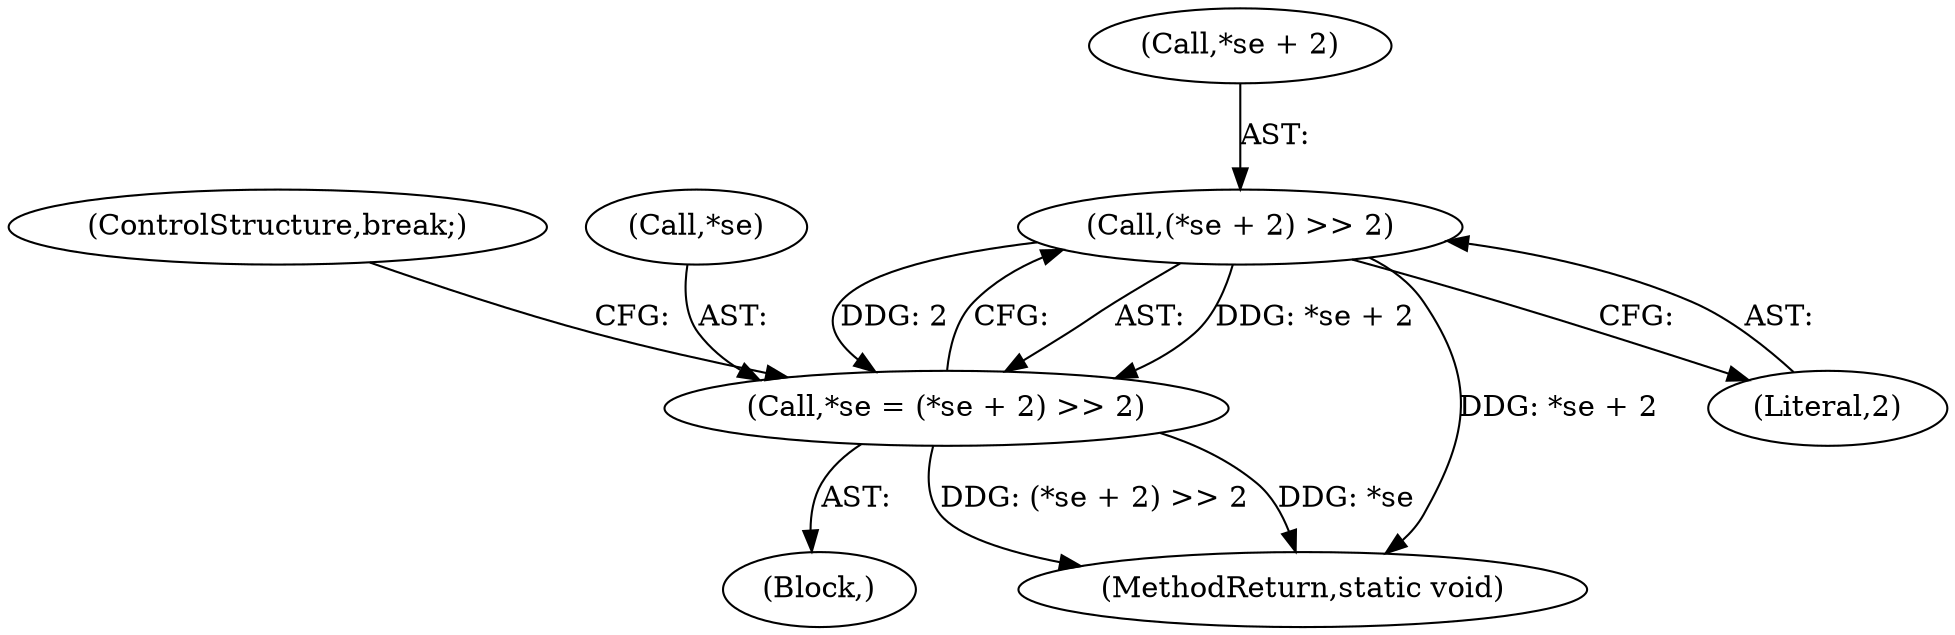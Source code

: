 digraph "0_Android_5a9753fca56f0eeb9f61e342b2fccffc364f9426_121@pointer" {
"1000144" [label="(Call,(*se + 2) >> 2)"];
"1000141" [label="(Call,*se = (*se + 2) >> 2)"];
"1000150" [label="(ControlStructure,break;)"];
"1000141" [label="(Call,*se = (*se + 2) >> 2)"];
"1000145" [label="(Call,*se + 2)"];
"1000154" [label="(MethodReturn,static void)"];
"1000149" [label="(Literal,2)"];
"1000142" [label="(Call,*se)"];
"1000144" [label="(Call,(*se + 2) >> 2)"];
"1000110" [label="(Block,)"];
"1000144" -> "1000141"  [label="AST: "];
"1000144" -> "1000149"  [label="CFG: "];
"1000145" -> "1000144"  [label="AST: "];
"1000149" -> "1000144"  [label="AST: "];
"1000141" -> "1000144"  [label="CFG: "];
"1000144" -> "1000154"  [label="DDG: *se + 2"];
"1000144" -> "1000141"  [label="DDG: *se + 2"];
"1000144" -> "1000141"  [label="DDG: 2"];
"1000141" -> "1000110"  [label="AST: "];
"1000142" -> "1000141"  [label="AST: "];
"1000150" -> "1000141"  [label="CFG: "];
"1000141" -> "1000154"  [label="DDG: *se"];
"1000141" -> "1000154"  [label="DDG: (*se + 2) >> 2"];
}
